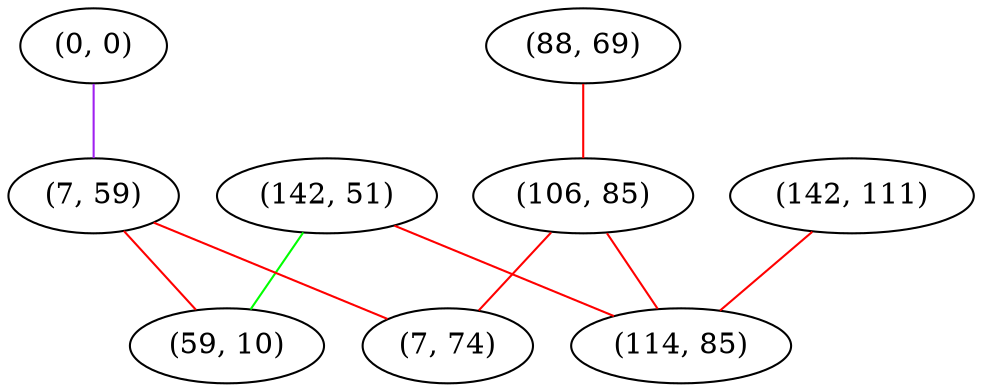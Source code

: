 graph "" {
"(0, 0)";
"(142, 51)";
"(7, 59)";
"(88, 69)";
"(59, 10)";
"(106, 85)";
"(142, 111)";
"(7, 74)";
"(114, 85)";
"(0, 0)" -- "(7, 59)"  [color=purple, key=0, weight=4];
"(142, 51)" -- "(59, 10)"  [color=green, key=0, weight=2];
"(142, 51)" -- "(114, 85)"  [color=red, key=0, weight=1];
"(7, 59)" -- "(59, 10)"  [color=red, key=0, weight=1];
"(7, 59)" -- "(7, 74)"  [color=red, key=0, weight=1];
"(88, 69)" -- "(106, 85)"  [color=red, key=0, weight=1];
"(106, 85)" -- "(114, 85)"  [color=red, key=0, weight=1];
"(106, 85)" -- "(7, 74)"  [color=red, key=0, weight=1];
"(142, 111)" -- "(114, 85)"  [color=red, key=0, weight=1];
}
